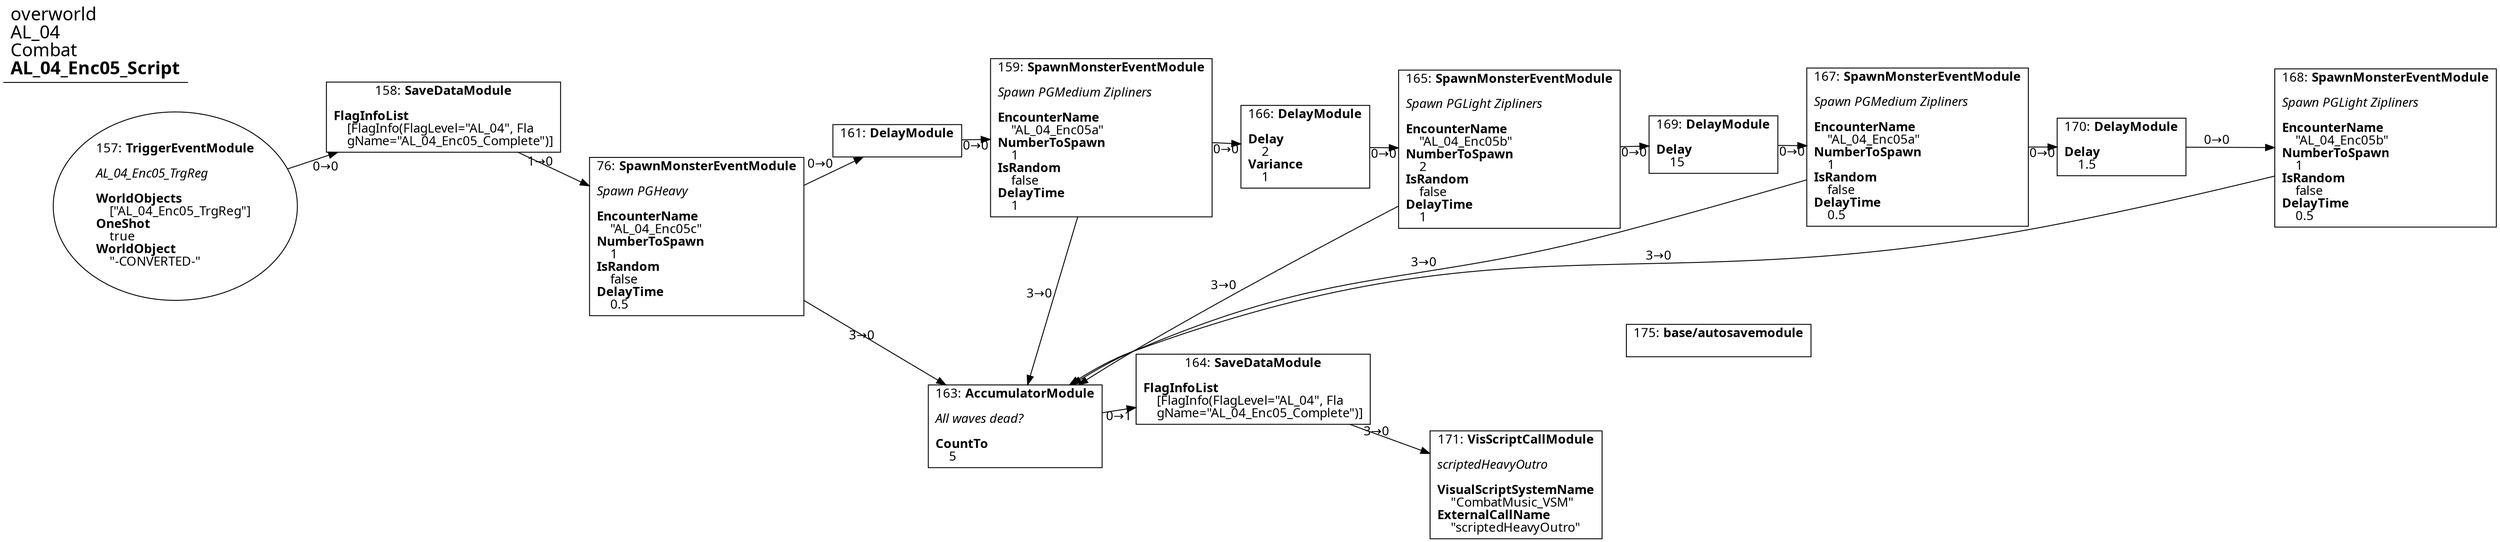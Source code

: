 digraph {
    layout = fdp;
    overlap = prism;
    sep = "+16";
    splines = spline;

    node [ shape = box ];

    graph [ fontname = "Segoe UI" ];
    node [ fontname = "Segoe UI" ];
    edge [ fontname = "Segoe UI" ];

    76 [ label = <76: <b>SpawnMonsterEventModule</b><br/><br/><i>Spawn PGHeavy<br align="left"/></i><br align="left"/><b>EncounterName</b><br align="left"/>    &quot;AL_04_Enc05c&quot;<br align="left"/><b>NumberToSpawn</b><br align="left"/>    1<br align="left"/><b>IsRandom</b><br align="left"/>    false<br align="left"/><b>DelayTime</b><br align="left"/>    0.5<br align="left"/>> ];
    76 [ pos = "0.326,-0.24200001!" ];
    76 -> 161 [ label = "0→0" ];
    76 -> 163 [ label = "3→0" ];

    157 [ label = <157: <b>TriggerEventModule</b><br/><br/><i>AL_04_Enc05_TrgReg<br align="left"/></i><br align="left"/><b>WorldObjects</b><br align="left"/>    [&quot;AL_04_Enc05_TrgReg&quot;]<br align="left"/><b>OneShot</b><br align="left"/>    true<br align="left"/><b>WorldObject</b><br align="left"/>    &quot;-CONVERTED-&quot;<br align="left"/>> ];
    157 [ shape = oval ]
    157 [ pos = "-0.277,-0.21900001!" ];
    157 -> 158 [ label = "0→0" ];

    158 [ label = <158: <b>SaveDataModule</b><br/><br/><b>FlagInfoList</b><br align="left"/>    [FlagInfo(FlagLevel=&quot;AL_04&quot;, Fla<br align="left"/>    gName=&quot;AL_04_Enc05_Complete&quot;)]<br align="left"/>> ];
    158 [ pos = "-0.001,-0.21900001!" ];
    158 -> 76 [ label = "1→0" ];

    159 [ label = <159: <b>SpawnMonsterEventModule</b><br/><br/><i>Spawn PGMedium Zipliners<br align="left"/></i><br align="left"/><b>EncounterName</b><br align="left"/>    &quot;AL_04_Enc05a&quot;<br align="left"/><b>NumberToSpawn</b><br align="left"/>    1<br align="left"/><b>IsRandom</b><br align="left"/>    false<br align="left"/><b>DelayTime</b><br align="left"/>    1<br align="left"/>> ];
    159 [ pos = "0.89400005,-0.24200001!" ];
    159 -> 163 [ label = "3→0" ];
    159 -> 166 [ label = "0→0" ];

    161 [ label = <161: <b>DelayModule</b><br/><br/>> ];
    161 [ pos = "0.66300005,-0.24200001!" ];
    161 -> 159 [ label = "0→0" ];

    163 [ label = <163: <b>AccumulatorModule</b><br/><br/><i>All waves dead?<br align="left"/></i><br align="left"/><b>CountTo</b><br align="left"/>    5<br align="left"/>> ];
    163 [ pos = "2.9120002,-1.1340001!" ];
    163 -> 164 [ label = "0→1" ];

    164 [ label = <164: <b>SaveDataModule</b><br/><br/><b>FlagInfoList</b><br align="left"/>    [FlagInfo(FlagLevel=&quot;AL_04&quot;, Fla<br align="left"/>    gName=&quot;AL_04_Enc05_Complete&quot;)]<br align="left"/>> ];
    164 [ pos = "3.2010002,-1.1110001!" ];
    164 -> 171 [ label = "3→0" ];

    165 [ label = <165: <b>SpawnMonsterEventModule</b><br/><br/><i>Spawn PGLight Zipliners<br align="left"/></i><br align="left"/><b>EncounterName</b><br align="left"/>    &quot;AL_04_Enc05b&quot;<br align="left"/><b>NumberToSpawn</b><br align="left"/>    2<br align="left"/><b>IsRandom</b><br align="left"/>    false<br align="left"/><b>DelayTime</b><br align="left"/>    1<br align="left"/>> ];
    165 [ pos = "1.4590001,-0.24300002!" ];
    165 -> 163 [ label = "3→0" ];
    165 -> 169 [ label = "0→0" ];

    166 [ label = <166: <b>DelayModule</b><br/><br/><b>Delay</b><br align="left"/>    2<br align="left"/><b>Variance</b><br align="left"/>    1<br align="left"/>> ];
    166 [ pos = "1.2420001,-0.24300002!" ];
    166 -> 165 [ label = "0→0" ];

    167 [ label = <167: <b>SpawnMonsterEventModule</b><br/><br/><i>Spawn PGMedium Zipliners<br align="left"/></i><br align="left"/><b>EncounterName</b><br align="left"/>    &quot;AL_04_Enc05a&quot;<br align="left"/><b>NumberToSpawn</b><br align="left"/>    1<br align="left"/><b>IsRandom</b><br align="left"/>    false<br align="left"/><b>DelayTime</b><br align="left"/>    0.5<br align="left"/>> ];
    167 [ pos = "2.095,-0.24300002!" ];
    167 -> 170 [ label = "0→0" ];
    167 -> 163 [ label = "3→0" ];

    168 [ label = <168: <b>SpawnMonsterEventModule</b><br/><br/><i>Spawn PGLight Zipliners<br align="left"/></i><br align="left"/><b>EncounterName</b><br align="left"/>    &quot;AL_04_Enc05b&quot;<br align="left"/><b>NumberToSpawn</b><br align="left"/>    1<br align="left"/><b>IsRandom</b><br align="left"/>    false<br align="left"/><b>DelayTime</b><br align="left"/>    0.5<br align="left"/>> ];
    168 [ pos = "2.6220002,-0.24400002!" ];
    168 -> 163 [ label = "3→0" ];

    169 [ label = <169: <b>DelayModule</b><br/><br/><b>Delay</b><br align="left"/>    15<br align="left"/>> ];
    169 [ pos = "1.8410001,-0.24300002!" ];
    169 -> 167 [ label = "0→0" ];

    170 [ label = <170: <b>DelayModule</b><br/><br/><b>Delay</b><br align="left"/>    1.5<br align="left"/>> ];
    170 [ pos = "2.404,-0.24300002!" ];
    170 -> 168 [ label = "0→0" ];

    171 [ label = <171: <b>VisScriptCallModule</b><br/><br/><i>scriptedHeavyOutro<br align="left"/></i><br align="left"/><b>VisualScriptSystemName</b><br align="left"/>    &quot;CombatMusic_VSM&quot;<br align="left"/><b>ExternalCallName</b><br align="left"/>    &quot;scriptedHeavyOutro&quot;<br align="left"/>> ];
    171 [ pos = "3.436,-1.1570001!" ];

    175 [ label = <175: <b>base/autosavemodule</b><br/><br/>> ];
    175 [ pos = "3.4610002,-1.062!" ];

    title [ pos = "-0.27800003,-0.21800001!" ];
    title [ shape = underline ];
    title [ label = <<font point-size="20">overworld<br align="left"/>AL_04<br align="left"/>Combat<br align="left"/><b>AL_04_Enc05_Script</b><br align="left"/></font>> ];
}
